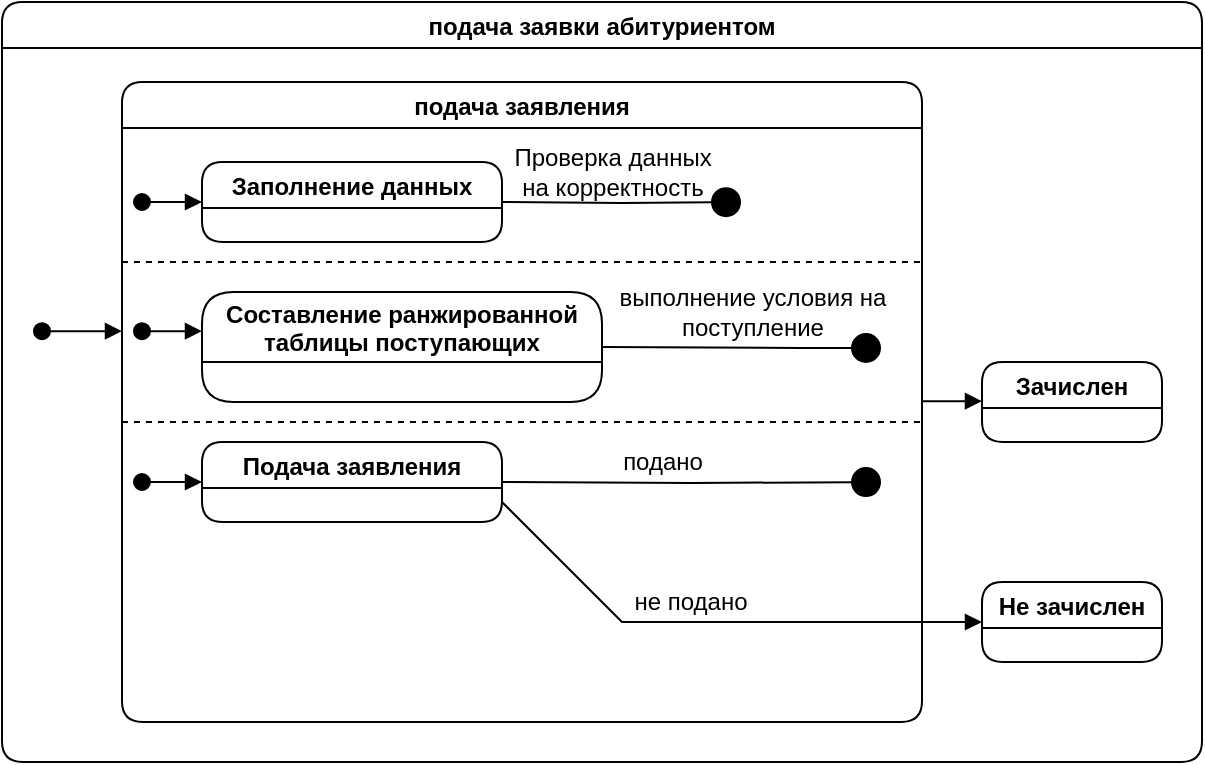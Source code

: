 <mxfile version="15.4.3" type="device"><diagram id="-dVdSwTrlJbencR1JAZe" name="Page-1"><mxGraphModel dx="677" dy="860" grid="1" gridSize="10" guides="1" tooltips="1" connect="1" arrows="1" fold="1" page="1" pageScale="1" pageWidth="827" pageHeight="1169" math="0" shadow="0"><root><mxCell id="0"/><mxCell id="1" parent="0"/><mxCell id="2l6fdro_WDrewb6Y65v9-3" value="подача заявки абитуриентом" style="swimlane;swimlaneFillColor=none;rounded=1;" vertex="1" parent="1"><mxGeometry x="40" y="80" width="600" height="380" as="geometry"/></mxCell><mxCell id="2l6fdro_WDrewb6Y65v9-6" value="" style="html=1;verticalAlign=bottom;startArrow=oval;startFill=1;endArrow=block;startSize=8;rounded=0;edgeStyle=orthogonalEdgeStyle;" edge="1" parent="2l6fdro_WDrewb6Y65v9-3"><mxGeometry width="60" relative="1" as="geometry"><mxPoint x="70" y="100" as="sourcePoint"/><mxPoint x="100" y="100" as="targetPoint"/><Array as="points"><mxPoint x="80" y="100"/><mxPoint x="80" y="100"/></Array></mxGeometry></mxCell><mxCell id="2l6fdro_WDrewb6Y65v9-8" value="подача заявления" style="swimlane;swimlaneFillColor=none;rounded=1;startSize=23;" vertex="1" parent="2l6fdro_WDrewb6Y65v9-3"><mxGeometry x="60" y="40" width="400" height="320" as="geometry"/></mxCell><mxCell id="2l6fdro_WDrewb6Y65v9-12" value="Заполнение данных" style="swimlane;swimlaneFillColor=none;rounded=1;startSize=23;" vertex="1" parent="2l6fdro_WDrewb6Y65v9-8"><mxGeometry x="40" y="40" width="150" height="40" as="geometry"/></mxCell><mxCell id="2l6fdro_WDrewb6Y65v9-14" value="" style="endArrow=none;html=1;rounded=0;edgeStyle=orthogonalEdgeStyle;dashed=1;" edge="1" parent="2l6fdro_WDrewb6Y65v9-8"><mxGeometry relative="1" as="geometry"><mxPoint y="90" as="sourcePoint"/><mxPoint x="400" y="90" as="targetPoint"/></mxGeometry></mxCell><mxCell id="2l6fdro_WDrewb6Y65v9-27" value="" style="html=1;verticalAlign=bottom;startArrow=circle;startFill=1;endArrow=none;rounded=0;edgeStyle=orthogonalEdgeStyle;endFill=0;entryX=1;entryY=0.5;entryDx=0;entryDy=0;" edge="1" parent="2l6fdro_WDrewb6Y65v9-8" target="2l6fdro_WDrewb6Y65v9-12"><mxGeometry width="80" relative="1" as="geometry"><mxPoint x="310" y="60" as="sourcePoint"/><mxPoint x="330" y="59.58" as="targetPoint"/></mxGeometry></mxCell><mxCell id="2l6fdro_WDrewb6Y65v9-28" value="&lt;div&gt;Проверка данных &lt;br&gt;&lt;/div&gt;&lt;div&gt;на корректность&lt;/div&gt;" style="text;html=1;align=center;verticalAlign=middle;resizable=0;points=[];autosize=1;strokeColor=none;fillColor=none;" vertex="1" parent="2l6fdro_WDrewb6Y65v9-8"><mxGeometry x="190" y="30" width="110" height="30" as="geometry"/></mxCell><mxCell id="2l6fdro_WDrewb6Y65v9-30" value="" style="html=1;verticalAlign=bottom;startArrow=oval;startFill=1;endArrow=block;startSize=8;rounded=0;edgeStyle=orthogonalEdgeStyle;endFill=1;" edge="1" parent="2l6fdro_WDrewb6Y65v9-8"><mxGeometry width="60" relative="1" as="geometry"><mxPoint x="10" y="124.58" as="sourcePoint"/><mxPoint x="40" y="124.58" as="targetPoint"/></mxGeometry></mxCell><mxCell id="2l6fdro_WDrewb6Y65v9-31" value="Составление ранжированной &#xA;таблицы поступающих" style="swimlane;swimlaneFillColor=none;rounded=1;startSize=35;" vertex="1" parent="2l6fdro_WDrewb6Y65v9-8"><mxGeometry x="40" y="105" width="200" height="55" as="geometry"/></mxCell><mxCell id="2l6fdro_WDrewb6Y65v9-32" value="" style="html=1;verticalAlign=bottom;startArrow=circle;startFill=1;endArrow=none;rounded=0;edgeStyle=orthogonalEdgeStyle;endFill=0;entryX=1;entryY=0.5;entryDx=0;entryDy=0;" edge="1" parent="2l6fdro_WDrewb6Y65v9-8" target="2l6fdro_WDrewb6Y65v9-31"><mxGeometry width="80" relative="1" as="geometry"><mxPoint x="380" y="133" as="sourcePoint"/><mxPoint x="290" y="180" as="targetPoint"/><Array as="points"><mxPoint x="340" y="133"/></Array></mxGeometry></mxCell><mxCell id="2l6fdro_WDrewb6Y65v9-35" value="" style="endArrow=none;html=1;rounded=0;edgeStyle=orthogonalEdgeStyle;dashed=1;" edge="1" parent="2l6fdro_WDrewb6Y65v9-8"><mxGeometry relative="1" as="geometry"><mxPoint y="170" as="sourcePoint"/><mxPoint x="400" y="170" as="targetPoint"/></mxGeometry></mxCell><mxCell id="2l6fdro_WDrewb6Y65v9-37" value="&lt;div&gt;выполнение условия на &lt;br&gt;&lt;/div&gt;&lt;div&gt;поступление &lt;/div&gt;" style="text;html=1;align=center;verticalAlign=middle;resizable=0;points=[];autosize=1;strokeColor=none;fillColor=none;" vertex="1" parent="2l6fdro_WDrewb6Y65v9-8"><mxGeometry x="240" y="100" width="150" height="30" as="geometry"/></mxCell><mxCell id="2l6fdro_WDrewb6Y65v9-38" value="Подача заявления " style="swimlane;swimlaneFillColor=none;rounded=1;startSize=23;" vertex="1" parent="2l6fdro_WDrewb6Y65v9-8"><mxGeometry x="40" y="180" width="150" height="40" as="geometry"/></mxCell><mxCell id="2l6fdro_WDrewb6Y65v9-39" value="" style="html=1;verticalAlign=bottom;startArrow=oval;startFill=1;endArrow=block;startSize=8;rounded=0;edgeStyle=orthogonalEdgeStyle;" edge="1" parent="2l6fdro_WDrewb6Y65v9-8"><mxGeometry x="-0.5" y="10" width="60" relative="1" as="geometry"><mxPoint x="10" y="200" as="sourcePoint"/><mxPoint x="40" y="200" as="targetPoint"/><Array as="points"><mxPoint x="30" y="200"/><mxPoint x="30" y="200"/></Array><mxPoint as="offset"/></mxGeometry></mxCell><mxCell id="2l6fdro_WDrewb6Y65v9-40" value="" style="html=1;verticalAlign=bottom;startArrow=circle;startFill=1;endArrow=none;rounded=0;edgeStyle=orthogonalEdgeStyle;endFill=0;entryX=1;entryY=0.5;entryDx=0;entryDy=0;" edge="1" parent="2l6fdro_WDrewb6Y65v9-8" target="2l6fdro_WDrewb6Y65v9-38"><mxGeometry width="80" relative="1" as="geometry"><mxPoint x="380" y="200" as="sourcePoint"/><mxPoint x="340.0" y="252.5" as="targetPoint"/><Array as="points"/></mxGeometry></mxCell><mxCell id="2l6fdro_WDrewb6Y65v9-41" value="подано" style="text;html=1;align=center;verticalAlign=middle;resizable=0;points=[];autosize=1;strokeColor=none;fillColor=none;" vertex="1" parent="2l6fdro_WDrewb6Y65v9-8"><mxGeometry x="240" y="180" width="60" height="20" as="geometry"/></mxCell><mxCell id="2l6fdro_WDrewb6Y65v9-66" value="не подано" style="text;html=1;align=center;verticalAlign=middle;resizable=0;points=[];autosize=1;strokeColor=none;fillColor=none;" vertex="1" parent="2l6fdro_WDrewb6Y65v9-8"><mxGeometry x="249" y="250" width="70" height="20" as="geometry"/></mxCell><mxCell id="2l6fdro_WDrewb6Y65v9-45" value="Зачислен" style="swimlane;swimlaneFillColor=none;rounded=1;startSize=23;" vertex="1" parent="2l6fdro_WDrewb6Y65v9-3"><mxGeometry x="490" y="180" width="90" height="40" as="geometry"/></mxCell><mxCell id="2l6fdro_WDrewb6Y65v9-46" value="Не зачислен" style="swimlane;swimlaneFillColor=none;rounded=1;startSize=23;" vertex="1" parent="2l6fdro_WDrewb6Y65v9-3"><mxGeometry x="490" y="290" width="90" height="40" as="geometry"/></mxCell><mxCell id="2l6fdro_WDrewb6Y65v9-44" value="" style="html=1;verticalAlign=bottom;startArrow=none;startFill=0;endArrow=block;startSize=8;rounded=0;entryX=0;entryY=0.5;entryDx=0;entryDy=0;exitX=1;exitY=0.75;exitDx=0;exitDy=0;" edge="1" parent="2l6fdro_WDrewb6Y65v9-3" source="2l6fdro_WDrewb6Y65v9-38" target="2l6fdro_WDrewb6Y65v9-46"><mxGeometry width="60" relative="1" as="geometry"><mxPoint x="155" y="290.0" as="sourcePoint"/><mxPoint x="195" y="290.0" as="targetPoint"/><Array as="points"><mxPoint x="310" y="310"/></Array></mxGeometry></mxCell><mxCell id="2l6fdro_WDrewb6Y65v9-68" value="" style="html=1;verticalAlign=bottom;startArrow=none;startFill=0;endArrow=block;startSize=8;rounded=0;" edge="1" parent="2l6fdro_WDrewb6Y65v9-3"><mxGeometry width="60" relative="1" as="geometry"><mxPoint x="460" y="199.58" as="sourcePoint"/><mxPoint x="490" y="199.58" as="targetPoint"/><Array as="points"/></mxGeometry></mxCell><mxCell id="2l6fdro_WDrewb6Y65v9-43" value="" style="html=1;verticalAlign=bottom;startArrow=oval;startFill=1;endArrow=block;startSize=8;rounded=0;edgeStyle=orthogonalEdgeStyle;" edge="1" parent="1"><mxGeometry width="60" relative="1" as="geometry"><mxPoint x="60" y="244.58" as="sourcePoint"/><mxPoint x="100" y="244.58" as="targetPoint"/></mxGeometry></mxCell></root></mxGraphModel></diagram></mxfile>